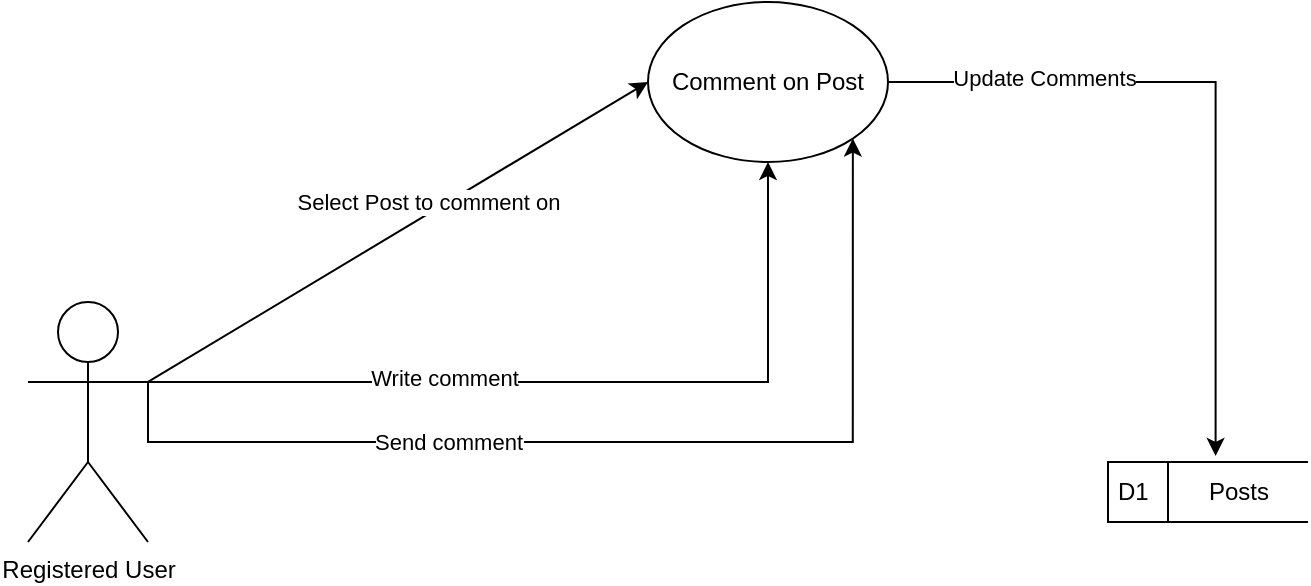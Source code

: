 <mxfile version="22.1.3" type="device">
  <diagram name="Page-1" id="k2N0Sc0Yj6xWVdl68bSB">
    <mxGraphModel dx="1131" dy="985" grid="1" gridSize="10" guides="1" tooltips="1" connect="1" arrows="1" fold="1" page="1" pageScale="1" pageWidth="850" pageHeight="1100" math="0" shadow="0">
      <root>
        <mxCell id="0" />
        <mxCell id="1" parent="0" />
        <mxCell id="yorBMDZshFGCkbULuUfx-5" style="rounded=0;orthogonalLoop=1;jettySize=auto;html=1;exitX=1;exitY=0.333;exitDx=0;exitDy=0;exitPerimeter=0;entryX=0;entryY=0.5;entryDx=0;entryDy=0;" edge="1" parent="1" source="yorBMDZshFGCkbULuUfx-1" target="yorBMDZshFGCkbULuUfx-2">
          <mxGeometry relative="1" as="geometry" />
        </mxCell>
        <mxCell id="yorBMDZshFGCkbULuUfx-6" value="Select Post to comment on" style="edgeLabel;html=1;align=center;verticalAlign=middle;resizable=0;points=[];" vertex="1" connectable="0" parent="yorBMDZshFGCkbULuUfx-5">
          <mxGeometry x="0.543" relative="1" as="geometry">
            <mxPoint x="-53" y="26" as="offset" />
          </mxGeometry>
        </mxCell>
        <mxCell id="yorBMDZshFGCkbULuUfx-7" style="edgeStyle=orthogonalEdgeStyle;rounded=0;orthogonalLoop=1;jettySize=auto;html=1;exitX=1;exitY=0.333;exitDx=0;exitDy=0;exitPerimeter=0;entryX=0.5;entryY=1;entryDx=0;entryDy=0;" edge="1" parent="1" source="yorBMDZshFGCkbULuUfx-1" target="yorBMDZshFGCkbULuUfx-2">
          <mxGeometry relative="1" as="geometry" />
        </mxCell>
        <mxCell id="yorBMDZshFGCkbULuUfx-8" value="Write comment" style="edgeLabel;html=1;align=center;verticalAlign=middle;resizable=0;points=[];" vertex="1" connectable="0" parent="yorBMDZshFGCkbULuUfx-7">
          <mxGeometry x="-0.296" y="2" relative="1" as="geometry">
            <mxPoint as="offset" />
          </mxGeometry>
        </mxCell>
        <mxCell id="yorBMDZshFGCkbULuUfx-9" style="edgeStyle=orthogonalEdgeStyle;rounded=0;orthogonalLoop=1;jettySize=auto;html=1;exitX=1;exitY=0.333;exitDx=0;exitDy=0;exitPerimeter=0;entryX=1;entryY=1;entryDx=0;entryDy=0;" edge="1" parent="1" source="yorBMDZshFGCkbULuUfx-1" target="yorBMDZshFGCkbULuUfx-2">
          <mxGeometry relative="1" as="geometry">
            <mxPoint x="515" y="400" as="targetPoint" />
            <Array as="points">
              <mxPoint x="165" y="500" />
              <mxPoint x="517" y="500" />
            </Array>
          </mxGeometry>
        </mxCell>
        <mxCell id="yorBMDZshFGCkbULuUfx-10" value="Send comment" style="edgeLabel;html=1;align=center;verticalAlign=middle;resizable=0;points=[];" vertex="1" connectable="0" parent="yorBMDZshFGCkbULuUfx-9">
          <mxGeometry x="-0.259" y="-2" relative="1" as="geometry">
            <mxPoint x="-18" y="-2" as="offset" />
          </mxGeometry>
        </mxCell>
        <mxCell id="yorBMDZshFGCkbULuUfx-1" value="Registered User" style="shape=umlActor;verticalLabelPosition=bottom;verticalAlign=top;html=1;outlineConnect=0;" vertex="1" parent="1">
          <mxGeometry x="105" y="430" width="60" height="120" as="geometry" />
        </mxCell>
        <mxCell id="yorBMDZshFGCkbULuUfx-2" value="Comment on Post" style="ellipse;whiteSpace=wrap;html=1;" vertex="1" parent="1">
          <mxGeometry x="415" y="280" width="120" height="80" as="geometry" />
        </mxCell>
        <mxCell id="yorBMDZshFGCkbULuUfx-3" value="D1" style="html=1;dashed=0;whiteSpace=wrap;shape=mxgraph.dfd.dataStoreID;align=left;spacingLeft=3;points=[[0,0],[0.5,0],[1,0],[0,0.5],[1,0.5],[0,1],[0.5,1],[1,1]];" vertex="1" parent="1">
          <mxGeometry x="645" y="510" width="100" height="30" as="geometry" />
        </mxCell>
        <mxCell id="yorBMDZshFGCkbULuUfx-4" value="Posts" style="text;html=1;align=center;verticalAlign=middle;resizable=0;points=[];autosize=1;strokeColor=none;fillColor=none;" vertex="1" parent="1">
          <mxGeometry x="685" y="510" width="50" height="30" as="geometry" />
        </mxCell>
        <mxCell id="yorBMDZshFGCkbULuUfx-11" style="edgeStyle=orthogonalEdgeStyle;rounded=0;orthogonalLoop=1;jettySize=auto;html=1;exitX=1;exitY=0.5;exitDx=0;exitDy=0;entryX=0.276;entryY=-0.1;entryDx=0;entryDy=0;entryPerimeter=0;" edge="1" parent="1" source="yorBMDZshFGCkbULuUfx-2" target="yorBMDZshFGCkbULuUfx-4">
          <mxGeometry relative="1" as="geometry" />
        </mxCell>
        <mxCell id="yorBMDZshFGCkbULuUfx-12" value="Update Comments" style="edgeLabel;html=1;align=center;verticalAlign=middle;resizable=0;points=[];" vertex="1" connectable="0" parent="yorBMDZshFGCkbULuUfx-11">
          <mxGeometry x="-0.556" y="2" relative="1" as="geometry">
            <mxPoint as="offset" />
          </mxGeometry>
        </mxCell>
      </root>
    </mxGraphModel>
  </diagram>
</mxfile>

